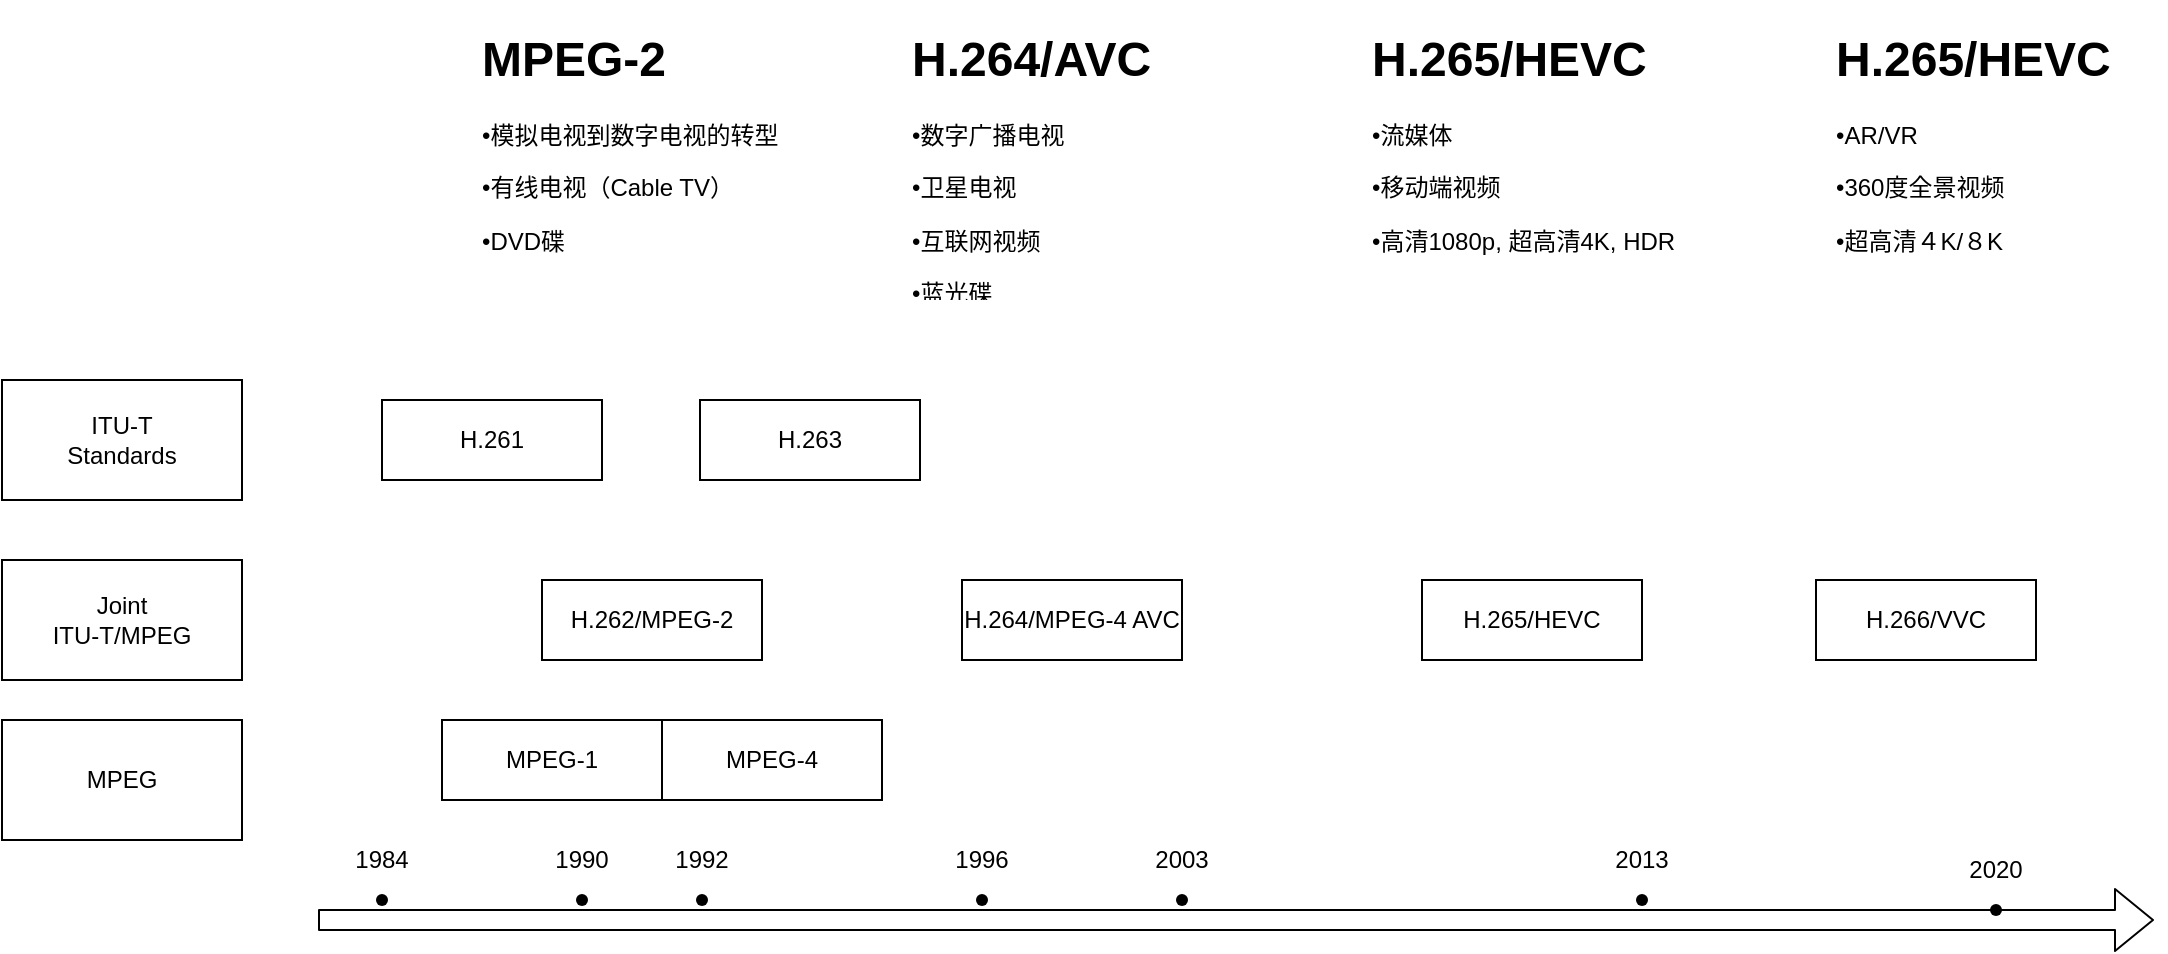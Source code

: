 <mxfile version="20.6.2" type="device"><diagram id="pY4vO71unioal4Oic5qR" name="Page-1"><mxGraphModel dx="1933" dy="1960" grid="0" gridSize="10" guides="1" tooltips="1" connect="1" arrows="1" fold="1" page="1" pageScale="1" pageWidth="827" pageHeight="1169" math="0" shadow="0"><root><mxCell id="0"/><mxCell id="1" parent="0"/><mxCell id="ET0U08A-Cn0CK9ewcyZD-1" value="" style="shape=flexArrow;endArrow=classic;html=1;" parent="1" edge="1"><mxGeometry width="50" height="50" relative="1" as="geometry"><mxPoint x="-32" y="200" as="sourcePoint"/><mxPoint x="886" y="200" as="targetPoint"/></mxGeometry></mxCell><mxCell id="ET0U08A-Cn0CK9ewcyZD-2" value="1984" style="text;html=1;strokeColor=none;fillColor=none;align=center;verticalAlign=middle;whiteSpace=wrap;rounded=0;" parent="1" vertex="1"><mxGeometry x="-20" y="160" width="40" height="20" as="geometry"/></mxCell><mxCell id="ET0U08A-Cn0CK9ewcyZD-3" value="1996" style="text;html=1;strokeColor=none;fillColor=none;align=center;verticalAlign=middle;whiteSpace=wrap;rounded=0;" parent="1" vertex="1"><mxGeometry x="280" y="160" width="40" height="20" as="geometry"/></mxCell><mxCell id="ET0U08A-Cn0CK9ewcyZD-4" value="2003" style="text;html=1;strokeColor=none;fillColor=none;align=center;verticalAlign=middle;whiteSpace=wrap;rounded=0;" parent="1" vertex="1"><mxGeometry x="380" y="160" width="40" height="20" as="geometry"/></mxCell><mxCell id="ET0U08A-Cn0CK9ewcyZD-5" value="2013" style="text;html=1;strokeColor=none;fillColor=none;align=center;verticalAlign=middle;whiteSpace=wrap;rounded=0;" parent="1" vertex="1"><mxGeometry x="610" y="160" width="40" height="20" as="geometry"/></mxCell><mxCell id="ET0U08A-Cn0CK9ewcyZD-6" value="2020" style="text;html=1;strokeColor=none;fillColor=none;align=center;verticalAlign=middle;whiteSpace=wrap;rounded=0;" parent="1" vertex="1"><mxGeometry x="787" y="165" width="40" height="20" as="geometry"/></mxCell><mxCell id="ET0U08A-Cn0CK9ewcyZD-7" value="H.261" style="rounded=0;whiteSpace=wrap;html=1;" parent="1" vertex="1"><mxGeometry y="-60" width="110" height="40" as="geometry"/></mxCell><mxCell id="ET0U08A-Cn0CK9ewcyZD-8" value="ITU-T&lt;br&gt;Standards" style="rounded=0;whiteSpace=wrap;html=1;" parent="1" vertex="1"><mxGeometry x="-190" y="-70" width="120" height="60" as="geometry"/></mxCell><mxCell id="ET0U08A-Cn0CK9ewcyZD-9" value="Joint&lt;br&gt;ITU-T/MPEG" style="rounded=0;whiteSpace=wrap;html=1;" parent="1" vertex="1"><mxGeometry x="-190" y="20" width="120" height="60" as="geometry"/></mxCell><mxCell id="ET0U08A-Cn0CK9ewcyZD-10" value="MPEG" style="rounded=0;whiteSpace=wrap;html=1;" parent="1" vertex="1"><mxGeometry x="-190" y="100" width="120" height="60" as="geometry"/></mxCell><mxCell id="ET0U08A-Cn0CK9ewcyZD-11" value="1992" style="text;html=1;strokeColor=none;fillColor=none;align=center;verticalAlign=middle;whiteSpace=wrap;rounded=0;" parent="1" vertex="1"><mxGeometry x="140" y="160" width="40" height="20" as="geometry"/></mxCell><mxCell id="ET0U08A-Cn0CK9ewcyZD-12" value="1990" style="text;html=1;strokeColor=none;fillColor=none;align=center;verticalAlign=middle;whiteSpace=wrap;rounded=0;" parent="1" vertex="1"><mxGeometry x="80" y="160" width="40" height="20" as="geometry"/></mxCell><mxCell id="ET0U08A-Cn0CK9ewcyZD-13" value="MPEG-1" style="rounded=0;whiteSpace=wrap;html=1;" parent="1" vertex="1"><mxGeometry x="30" y="100" width="110" height="40" as="geometry"/></mxCell><mxCell id="ET0U08A-Cn0CK9ewcyZD-14" value="H.262/MPEG-2" style="rounded=0;whiteSpace=wrap;html=1;" parent="1" vertex="1"><mxGeometry x="80" y="30" width="110" height="40" as="geometry"/></mxCell><mxCell id="ET0U08A-Cn0CK9ewcyZD-17" value="" style="shape=waypoint;sketch=0;size=6;pointerEvents=1;points=[];fillColor=none;resizable=0;rotatable=0;perimeter=centerPerimeter;snapToPoint=1;" parent="1" vertex="1"><mxGeometry x="-20" y="170" width="40" height="40" as="geometry"/></mxCell><mxCell id="ET0U08A-Cn0CK9ewcyZD-20" value="" style="shape=waypoint;sketch=0;size=6;pointerEvents=1;points=[];fillColor=none;resizable=0;rotatable=0;perimeter=centerPerimeter;snapToPoint=1;" parent="1" vertex="1"><mxGeometry x="80" y="170" width="40" height="40" as="geometry"/></mxCell><mxCell id="ET0U08A-Cn0CK9ewcyZD-21" value="" style="shape=waypoint;sketch=0;size=6;pointerEvents=1;points=[];fillColor=none;resizable=0;rotatable=0;perimeter=centerPerimeter;snapToPoint=1;" parent="1" vertex="1"><mxGeometry x="140" y="170" width="40" height="40" as="geometry"/></mxCell><mxCell id="ET0U08A-Cn0CK9ewcyZD-26" value="" style="shape=waypoint;sketch=0;size=6;pointerEvents=1;points=[];fillColor=none;resizable=0;rotatable=0;perimeter=centerPerimeter;snapToPoint=1;" parent="1" vertex="1"><mxGeometry x="280" y="170" width="40" height="40" as="geometry"/></mxCell><mxCell id="ET0U08A-Cn0CK9ewcyZD-27" value="" style="shape=waypoint;sketch=0;size=6;pointerEvents=1;points=[];fillColor=none;resizable=0;rotatable=0;perimeter=centerPerimeter;snapToPoint=1;" parent="1" vertex="1"><mxGeometry x="380" y="170" width="40" height="40" as="geometry"/></mxCell><mxCell id="ET0U08A-Cn0CK9ewcyZD-28" value="" style="shape=waypoint;sketch=0;size=6;pointerEvents=1;points=[];fillColor=none;resizable=0;rotatable=0;perimeter=centerPerimeter;snapToPoint=1;" parent="1" vertex="1"><mxGeometry x="610" y="170" width="40" height="40" as="geometry"/></mxCell><mxCell id="ET0U08A-Cn0CK9ewcyZD-29" value="" style="shape=waypoint;sketch=0;size=6;pointerEvents=1;points=[];fillColor=none;resizable=0;rotatable=0;perimeter=centerPerimeter;snapToPoint=1;" parent="1" vertex="1"><mxGeometry x="787" y="175" width="40" height="40" as="geometry"/></mxCell><mxCell id="ET0U08A-Cn0CK9ewcyZD-31" value="H.263" style="rounded=0;whiteSpace=wrap;html=1;" parent="1" vertex="1"><mxGeometry x="159" y="-60" width="110" height="40" as="geometry"/></mxCell><mxCell id="ET0U08A-Cn0CK9ewcyZD-32" value="MPEG-4" style="rounded=0;whiteSpace=wrap;html=1;" parent="1" vertex="1"><mxGeometry x="140" y="100" width="110" height="40" as="geometry"/></mxCell><mxCell id="ET0U08A-Cn0CK9ewcyZD-33" value="H.264/MPEG-4 AVC" style="rounded=0;whiteSpace=wrap;html=1;" parent="1" vertex="1"><mxGeometry x="290" y="30" width="110" height="40" as="geometry"/></mxCell><mxCell id="ET0U08A-Cn0CK9ewcyZD-34" value="H.265/HEVC" style="rounded=0;whiteSpace=wrap;html=1;" parent="1" vertex="1"><mxGeometry x="520" y="30" width="110" height="40" as="geometry"/></mxCell><mxCell id="ET0U08A-Cn0CK9ewcyZD-35" value="H.266/VVC" style="rounded=0;whiteSpace=wrap;html=1;" parent="1" vertex="1"><mxGeometry x="717" y="30" width="110" height="40" as="geometry"/></mxCell><mxCell id="ET0U08A-Cn0CK9ewcyZD-40" value="&lt;h1&gt;MPEG-2&lt;/h1&gt;&lt;p&gt;&lt;span style=&quot;text-align: center&quot;&gt;•模拟电视到数字电视的转型&lt;/span&gt;&lt;/p&gt;&lt;p&gt;&lt;span style=&quot;text-align: center&quot;&gt;•有线电视（Cable TV）&lt;/span&gt;&lt;/p&gt;&lt;p&gt;&lt;span style=&quot;text-align: center&quot;&gt;•DVD碟&lt;/span&gt;&lt;br&gt;&lt;/p&gt;" style="text;html=1;strokeColor=none;fillColor=none;spacing=5;spacingTop=-20;whiteSpace=wrap;overflow=hidden;rounded=0;" parent="1" vertex="1"><mxGeometry x="45" y="-250" width="180" height="130" as="geometry"/></mxCell><mxCell id="ET0U08A-Cn0CK9ewcyZD-41" value="&lt;h1&gt;H.264/AVC&lt;/h1&gt;&lt;p&gt;•数字广播电视&lt;/p&gt;&lt;p&gt;•卫星电视&lt;/p&gt;&lt;p&gt;•互联网视频&lt;/p&gt;&lt;p&gt;•蓝光碟&lt;/p&gt;&lt;p&gt;•移动端视频&lt;/p&gt;" style="text;html=1;strokeColor=none;fillColor=none;spacing=5;spacingTop=-20;whiteSpace=wrap;overflow=hidden;rounded=0;" parent="1" vertex="1"><mxGeometry x="260" y="-250" width="170" height="140" as="geometry"/></mxCell><mxCell id="ET0U08A-Cn0CK9ewcyZD-42" value="&lt;h1&gt;H.265/HEVC&lt;/h1&gt;&lt;p style=&quot;&quot;&gt;•流媒体&lt;/p&gt;&lt;p style=&quot;&quot;&gt;•移动端视频&lt;/p&gt;&lt;p style=&quot;&quot;&gt;•高清1080p, 超高清4K, HDR&lt;/p&gt;" style="text;html=1;strokeColor=none;fillColor=none;spacing=5;spacingTop=-20;whiteSpace=wrap;overflow=hidden;rounded=0;align=left;" parent="1" vertex="1"><mxGeometry x="490" y="-250" width="170" height="140" as="geometry"/></mxCell><mxCell id="ET0U08A-Cn0CK9ewcyZD-44" value="&lt;h1&gt;H.265/HEVC&lt;/h1&gt;&lt;p&gt;•AR/VR&lt;/p&gt;&lt;p&gt;•360度全景视频&lt;/p&gt;&lt;p&gt;•超高清４K/８K&lt;/p&gt;" style="text;html=1;strokeColor=none;fillColor=none;spacing=5;spacingTop=-20;whiteSpace=wrap;overflow=hidden;rounded=0;align=left;" parent="1" vertex="1"><mxGeometry x="722" y="-250" width="170" height="140" as="geometry"/></mxCell></root></mxGraphModel></diagram></mxfile>